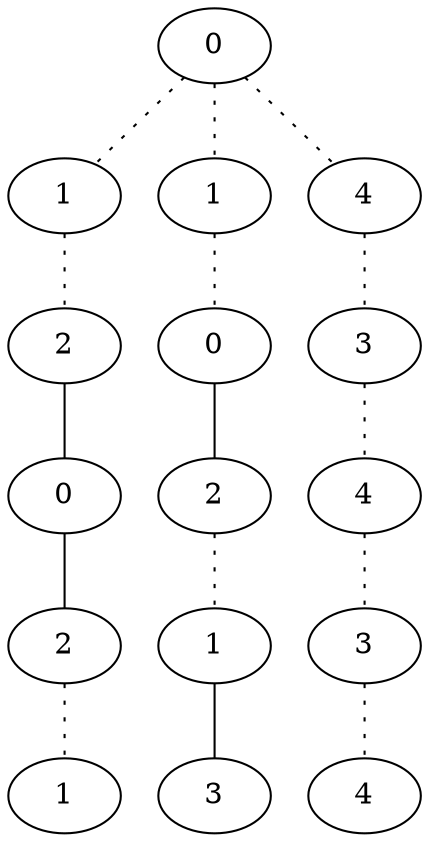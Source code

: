 graph {
a0[label=0];
a1[label=1];
a2[label=2];
a3[label=0];
a4[label=2];
a5[label=1];
a6[label=1];
a7[label=0];
a8[label=2];
a9[label=1];
a10[label=3];
a11[label=4];
a12[label=3];
a13[label=4];
a14[label=3];
a15[label=4];
a0 -- a1 [style=dotted];
a0 -- a6 [style=dotted];
a0 -- a11 [style=dotted];
a1 -- a2 [style=dotted];
a2 -- a3;
a3 -- a4;
a4 -- a5 [style=dotted];
a6 -- a7 [style=dotted];
a7 -- a8;
a8 -- a9 [style=dotted];
a9 -- a10;
a11 -- a12 [style=dotted];
a12 -- a13 [style=dotted];
a13 -- a14 [style=dotted];
a14 -- a15 [style=dotted];
}
